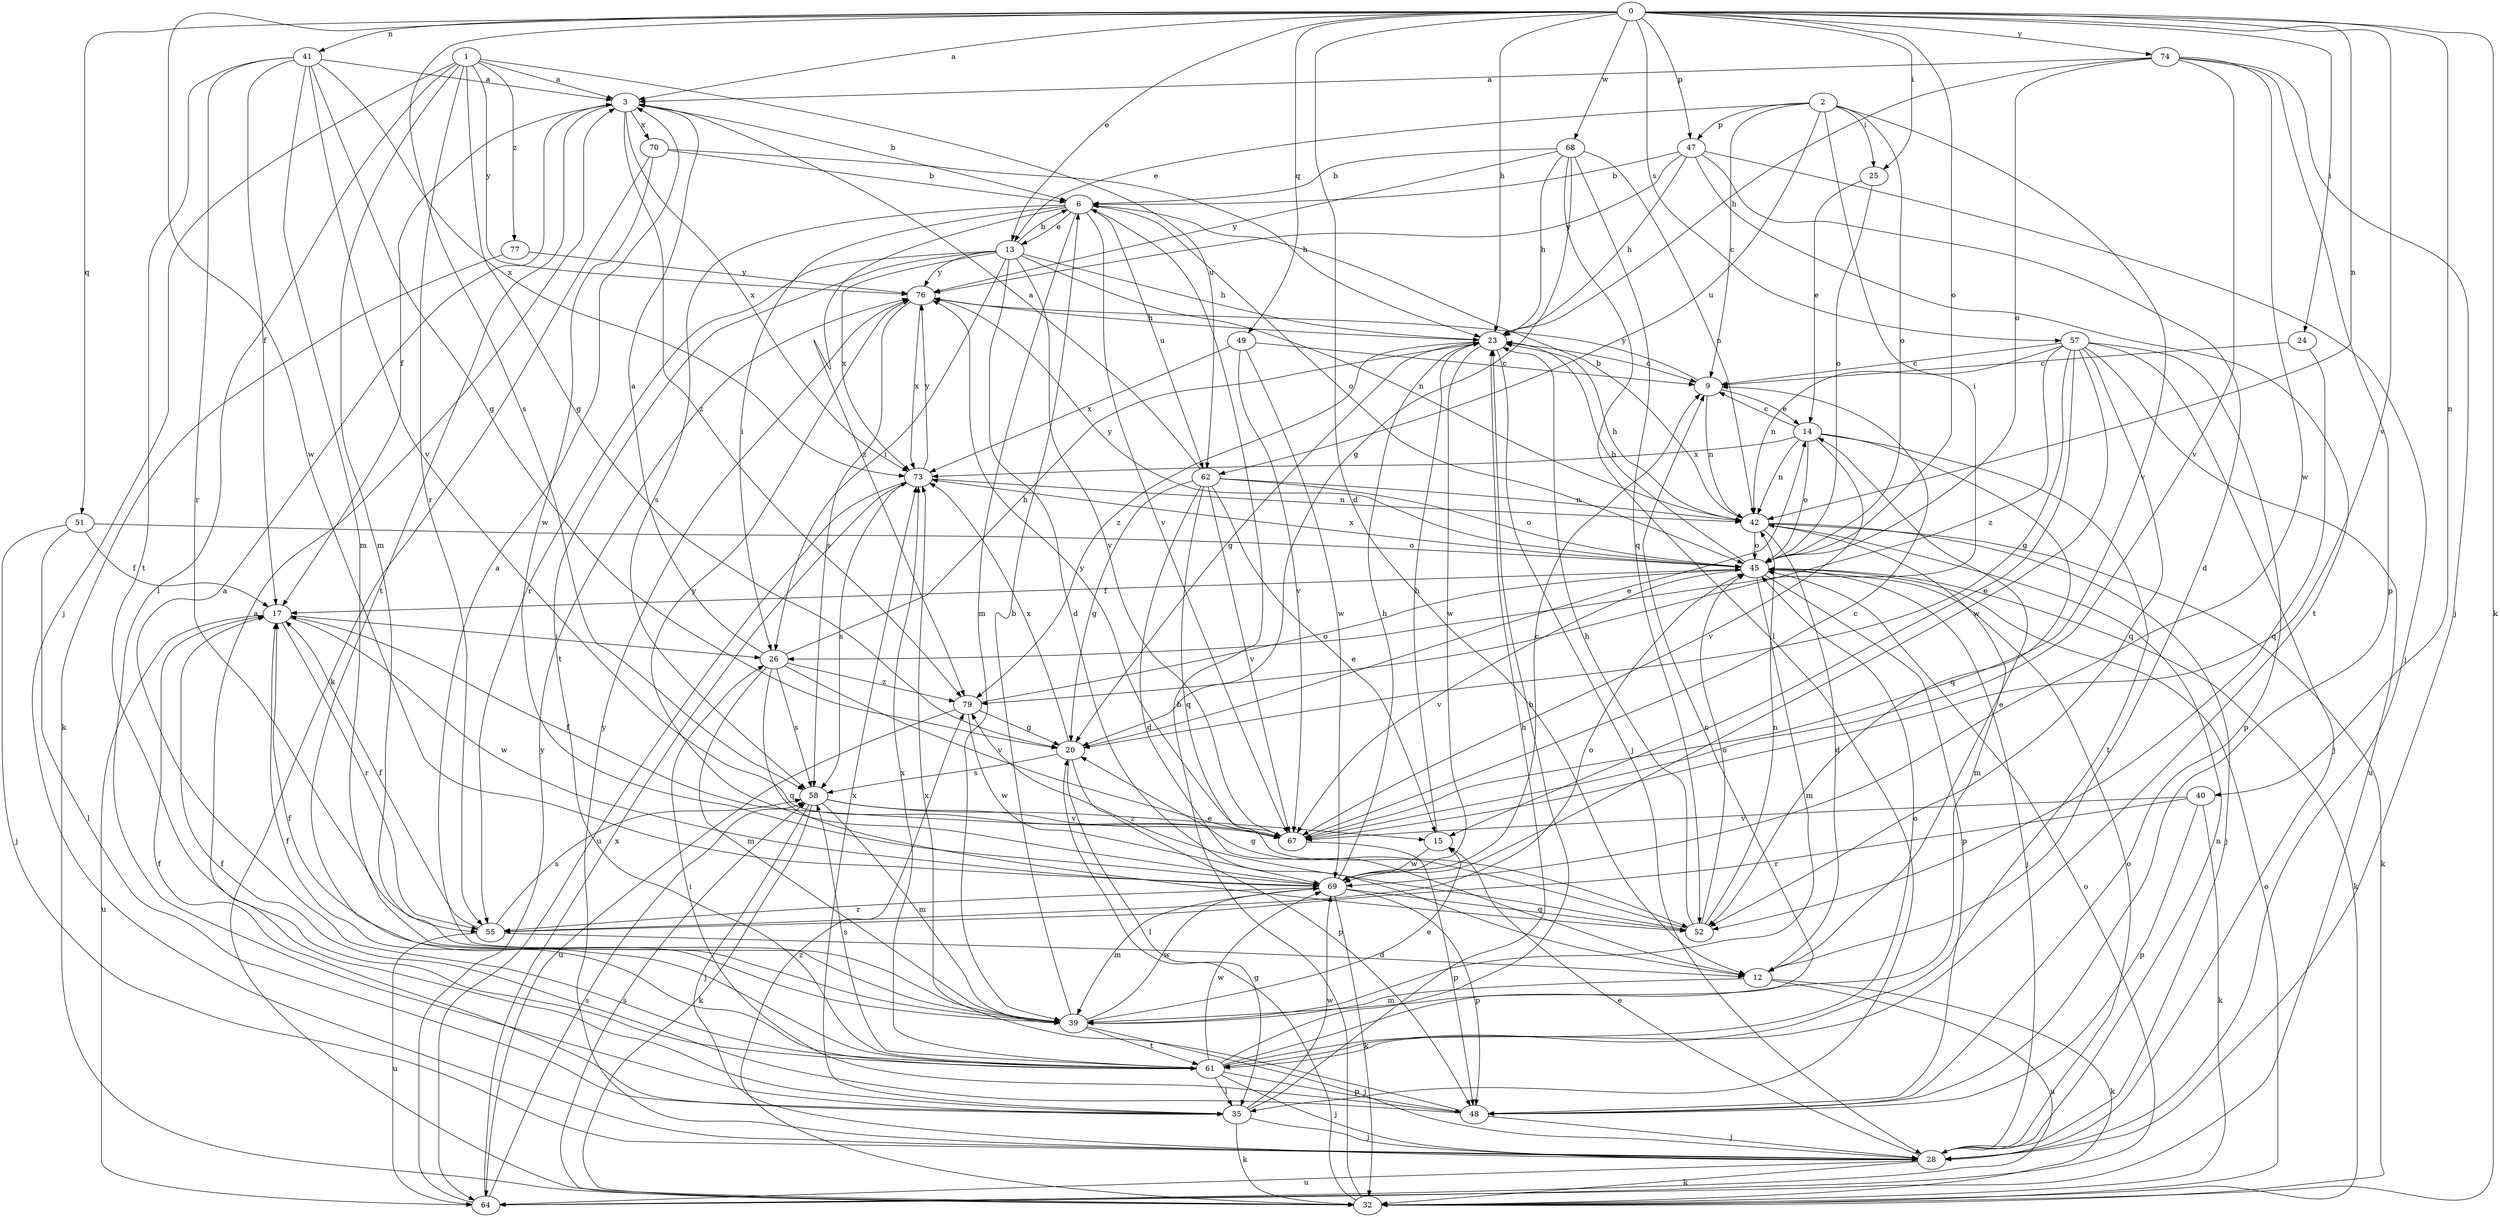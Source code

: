 strict digraph  {
0;
1;
2;
3;
6;
9;
12;
13;
14;
15;
17;
20;
23;
24;
25;
26;
28;
32;
35;
39;
40;
41;
42;
45;
47;
48;
49;
51;
52;
55;
57;
58;
61;
62;
64;
67;
68;
69;
70;
73;
74;
76;
77;
79;
0 -> 3  [label=a];
0 -> 12  [label=d];
0 -> 13  [label=e];
0 -> 23  [label=h];
0 -> 24  [label=i];
0 -> 25  [label=i];
0 -> 32  [label=k];
0 -> 40  [label=n];
0 -> 41  [label=n];
0 -> 42  [label=n];
0 -> 45  [label=o];
0 -> 47  [label=p];
0 -> 49  [label=q];
0 -> 51  [label=q];
0 -> 57  [label=s];
0 -> 58  [label=s];
0 -> 67  [label=v];
0 -> 68  [label=w];
0 -> 69  [label=w];
0 -> 74  [label=y];
1 -> 3  [label=a];
1 -> 20  [label=g];
1 -> 28  [label=j];
1 -> 35  [label=l];
1 -> 39  [label=m];
1 -> 55  [label=r];
1 -> 62  [label=u];
1 -> 76  [label=y];
1 -> 77  [label=z];
2 -> 9  [label=c];
2 -> 13  [label=e];
2 -> 25  [label=i];
2 -> 26  [label=i];
2 -> 45  [label=o];
2 -> 47  [label=p];
2 -> 62  [label=u];
2 -> 67  [label=v];
3 -> 6  [label=b];
3 -> 17  [label=f];
3 -> 61  [label=t];
3 -> 70  [label=x];
3 -> 73  [label=x];
3 -> 79  [label=z];
6 -> 13  [label=e];
6 -> 26  [label=i];
6 -> 39  [label=m];
6 -> 45  [label=o];
6 -> 58  [label=s];
6 -> 62  [label=u];
6 -> 67  [label=v];
6 -> 79  [label=z];
9 -> 14  [label=e];
9 -> 42  [label=n];
9 -> 76  [label=y];
12 -> 14  [label=e];
12 -> 32  [label=k];
12 -> 39  [label=m];
12 -> 64  [label=u];
13 -> 6  [label=b];
13 -> 12  [label=d];
13 -> 23  [label=h];
13 -> 26  [label=i];
13 -> 42  [label=n];
13 -> 55  [label=r];
13 -> 61  [label=t];
13 -> 67  [label=v];
13 -> 73  [label=x];
13 -> 76  [label=y];
14 -> 9  [label=c];
14 -> 42  [label=n];
14 -> 45  [label=o];
14 -> 52  [label=q];
14 -> 61  [label=t];
14 -> 67  [label=v];
14 -> 73  [label=x];
15 -> 23  [label=h];
15 -> 69  [label=w];
17 -> 26  [label=i];
17 -> 55  [label=r];
17 -> 64  [label=u];
17 -> 69  [label=w];
20 -> 14  [label=e];
20 -> 35  [label=l];
20 -> 48  [label=p];
20 -> 58  [label=s];
20 -> 73  [label=x];
23 -> 9  [label=c];
23 -> 20  [label=g];
23 -> 28  [label=j];
23 -> 69  [label=w];
23 -> 79  [label=z];
24 -> 9  [label=c];
24 -> 52  [label=q];
25 -> 14  [label=e];
25 -> 45  [label=o];
26 -> 3  [label=a];
26 -> 23  [label=h];
26 -> 39  [label=m];
26 -> 52  [label=q];
26 -> 58  [label=s];
26 -> 67  [label=v];
26 -> 79  [label=z];
28 -> 15  [label=e];
28 -> 32  [label=k];
28 -> 42  [label=n];
28 -> 45  [label=o];
28 -> 64  [label=u];
28 -> 76  [label=y];
32 -> 6  [label=b];
32 -> 20  [label=g];
32 -> 45  [label=o];
32 -> 58  [label=s];
32 -> 79  [label=z];
35 -> 3  [label=a];
35 -> 17  [label=f];
35 -> 23  [label=h];
35 -> 28  [label=j];
35 -> 32  [label=k];
35 -> 69  [label=w];
35 -> 73  [label=x];
39 -> 3  [label=a];
39 -> 6  [label=b];
39 -> 15  [label=e];
39 -> 17  [label=f];
39 -> 28  [label=j];
39 -> 61  [label=t];
39 -> 69  [label=w];
40 -> 32  [label=k];
40 -> 48  [label=p];
40 -> 55  [label=r];
40 -> 67  [label=v];
41 -> 3  [label=a];
41 -> 17  [label=f];
41 -> 20  [label=g];
41 -> 39  [label=m];
41 -> 55  [label=r];
41 -> 61  [label=t];
41 -> 67  [label=v];
41 -> 73  [label=x];
42 -> 6  [label=b];
42 -> 12  [label=d];
42 -> 23  [label=h];
42 -> 28  [label=j];
42 -> 32  [label=k];
42 -> 39  [label=m];
42 -> 45  [label=o];
45 -> 17  [label=f];
45 -> 23  [label=h];
45 -> 28  [label=j];
45 -> 32  [label=k];
45 -> 39  [label=m];
45 -> 48  [label=p];
45 -> 67  [label=v];
45 -> 73  [label=x];
45 -> 76  [label=y];
47 -> 6  [label=b];
47 -> 12  [label=d];
47 -> 23  [label=h];
47 -> 28  [label=j];
47 -> 61  [label=t];
47 -> 76  [label=y];
48 -> 17  [label=f];
48 -> 26  [label=i];
48 -> 28  [label=j];
48 -> 73  [label=x];
49 -> 9  [label=c];
49 -> 67  [label=v];
49 -> 69  [label=w];
49 -> 73  [label=x];
51 -> 17  [label=f];
51 -> 28  [label=j];
51 -> 35  [label=l];
51 -> 45  [label=o];
52 -> 20  [label=g];
52 -> 23  [label=h];
52 -> 42  [label=n];
52 -> 45  [label=o];
52 -> 79  [label=z];
55 -> 12  [label=d];
55 -> 17  [label=f];
55 -> 45  [label=o];
55 -> 58  [label=s];
55 -> 64  [label=u];
57 -> 9  [label=c];
57 -> 15  [label=e];
57 -> 20  [label=g];
57 -> 28  [label=j];
57 -> 42  [label=n];
57 -> 48  [label=p];
57 -> 52  [label=q];
57 -> 64  [label=u];
57 -> 69  [label=w];
57 -> 79  [label=z];
58 -> 15  [label=e];
58 -> 28  [label=j];
58 -> 32  [label=k];
58 -> 39  [label=m];
58 -> 67  [label=v];
61 -> 3  [label=a];
61 -> 9  [label=c];
61 -> 17  [label=f];
61 -> 23  [label=h];
61 -> 28  [label=j];
61 -> 35  [label=l];
61 -> 45  [label=o];
61 -> 48  [label=p];
61 -> 58  [label=s];
61 -> 69  [label=w];
61 -> 73  [label=x];
62 -> 3  [label=a];
62 -> 12  [label=d];
62 -> 15  [label=e];
62 -> 20  [label=g];
62 -> 42  [label=n];
62 -> 45  [label=o];
62 -> 52  [label=q];
62 -> 67  [label=v];
64 -> 45  [label=o];
64 -> 58  [label=s];
64 -> 73  [label=x];
64 -> 76  [label=y];
67 -> 9  [label=c];
67 -> 17  [label=f];
67 -> 48  [label=p];
67 -> 76  [label=y];
68 -> 6  [label=b];
68 -> 20  [label=g];
68 -> 23  [label=h];
68 -> 35  [label=l];
68 -> 42  [label=n];
68 -> 52  [label=q];
68 -> 76  [label=y];
69 -> 9  [label=c];
69 -> 23  [label=h];
69 -> 32  [label=k];
69 -> 39  [label=m];
69 -> 48  [label=p];
69 -> 52  [label=q];
69 -> 55  [label=r];
69 -> 76  [label=y];
70 -> 6  [label=b];
70 -> 23  [label=h];
70 -> 32  [label=k];
70 -> 69  [label=w];
73 -> 42  [label=n];
73 -> 58  [label=s];
73 -> 64  [label=u];
73 -> 76  [label=y];
74 -> 3  [label=a];
74 -> 23  [label=h];
74 -> 28  [label=j];
74 -> 45  [label=o];
74 -> 48  [label=p];
74 -> 67  [label=v];
74 -> 69  [label=w];
76 -> 23  [label=h];
76 -> 58  [label=s];
76 -> 73  [label=x];
77 -> 32  [label=k];
77 -> 76  [label=y];
79 -> 20  [label=g];
79 -> 45  [label=o];
79 -> 64  [label=u];
79 -> 69  [label=w];
}
